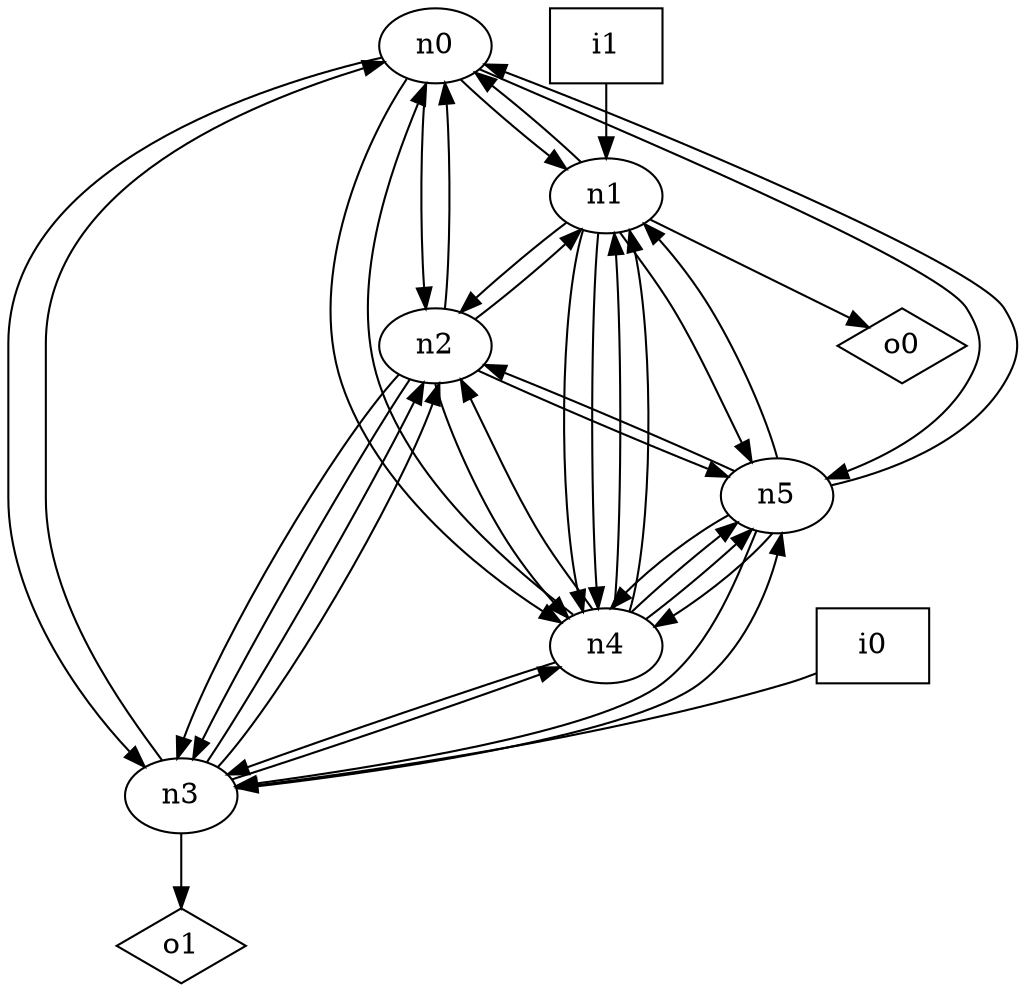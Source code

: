 digraph G {
n0 [label="n0"];
n1 [label="n1"];
n2 [label="n2"];
n3 [label="n3"];
n4 [label="n4"];
n5 [label="n5"];
n6 [label="i0",shape="box"];
n7 [label="i1",shape="box"];
n8 [label="o0",shape="diamond"];
n9 [label="o1",shape="diamond"];
n0 -> n1
n0 -> n2
n0 -> n3
n0 -> n4
n0 -> n5
n1 -> n0
n1 -> n2
n1 -> n4
n1 -> n4
n1 -> n5
n1 -> n8
n2 -> n0
n2 -> n1
n2 -> n3
n2 -> n3
n2 -> n4
n2 -> n5
n3 -> n0
n3 -> n2
n3 -> n2
n3 -> n4
n3 -> n5
n3 -> n9
n4 -> n0
n4 -> n1
n4 -> n1
n4 -> n2
n4 -> n3
n4 -> n5
n4 -> n5
n5 -> n0
n5 -> n1
n5 -> n2
n5 -> n3
n5 -> n4
n5 -> n4
n6 -> n3
n7 -> n1
}